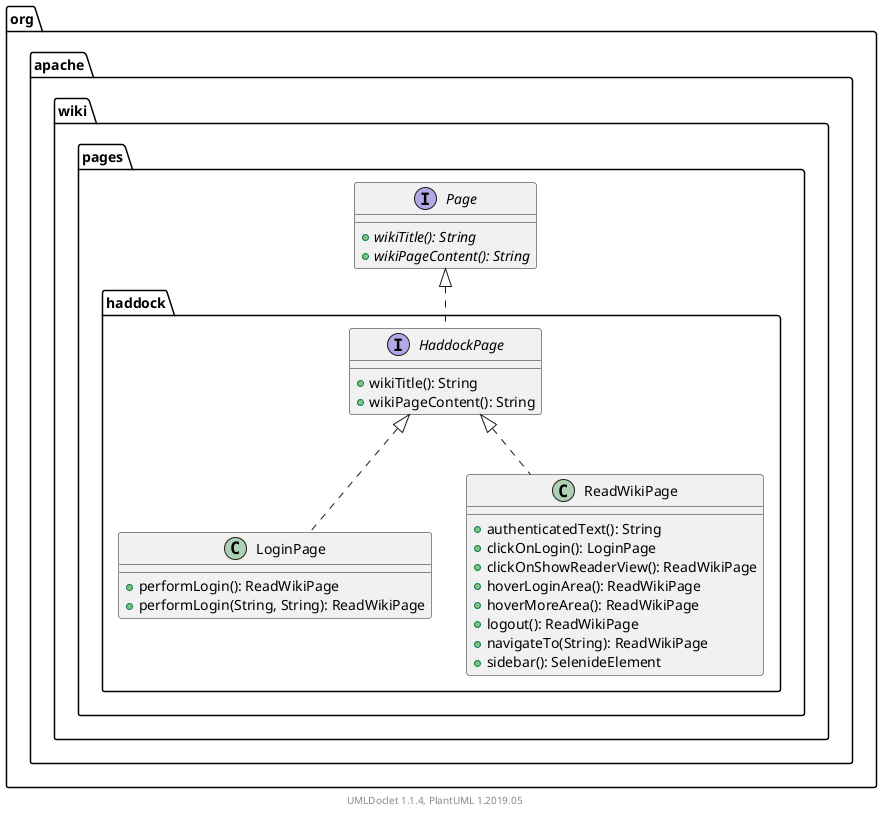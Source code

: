 @startuml

    namespace org.apache.wiki.pages.haddock {

        class LoginPage [[LoginPage.html]] {
            +performLogin(): ReadWikiPage
            +performLogin(String, String): ReadWikiPage
        }

        interface HaddockPage [[HaddockPage.html]] {
            +wikiTitle(): String
            +wikiPageContent(): String
        }

        class ReadWikiPage [[ReadWikiPage.html]] {
            +authenticatedText(): String
            +clickOnLogin(): LoginPage
            +clickOnShowReaderView(): ReadWikiPage
            +hoverLoginArea(): ReadWikiPage
            +hoverMoreArea(): ReadWikiPage
            +logout(): ReadWikiPage
            +navigateTo(String): ReadWikiPage
            +sidebar(): SelenideElement
        }

        HaddockPage <|.. LoginPage

        interface org.apache.wiki.pages.Page {
            {abstract} +wikiTitle(): String
            {abstract} +wikiPageContent(): String
        }
        org.apache.wiki.pages.Page <|.. HaddockPage

        HaddockPage <|.. ReadWikiPage

    }


    center footer UMLDoclet 1.1.4, PlantUML 1.2019.05
@enduml
